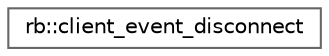 digraph "Graphical Class Hierarchy"
{
 // LATEX_PDF_SIZE
  bgcolor="transparent";
  edge [fontname=Helvetica,fontsize=10,labelfontname=Helvetica,labelfontsize=10];
  node [fontname=Helvetica,fontsize=10,shape=box,height=0.2,width=0.4];
  rankdir="LR";
  Node0 [label="rb::client_event_disconnect",height=0.2,width=0.4,color="grey40", fillcolor="white", style="filled",URL="$structrb_1_1client__event__disconnect.html",tooltip="Disconnected from the server event."];
}
